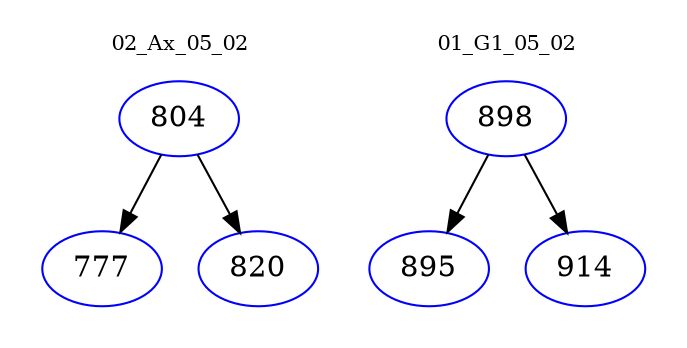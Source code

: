 digraph{
subgraph cluster_0 {
color = white
label = "02_Ax_05_02";
fontsize=10;
T0_804 [label="804", color="blue"]
T0_804 -> T0_777 [color="black"]
T0_777 [label="777", color="blue"]
T0_804 -> T0_820 [color="black"]
T0_820 [label="820", color="blue"]
}
subgraph cluster_1 {
color = white
label = "01_G1_05_02";
fontsize=10;
T1_898 [label="898", color="blue"]
T1_898 -> T1_895 [color="black"]
T1_895 [label="895", color="blue"]
T1_898 -> T1_914 [color="black"]
T1_914 [label="914", color="blue"]
}
}
